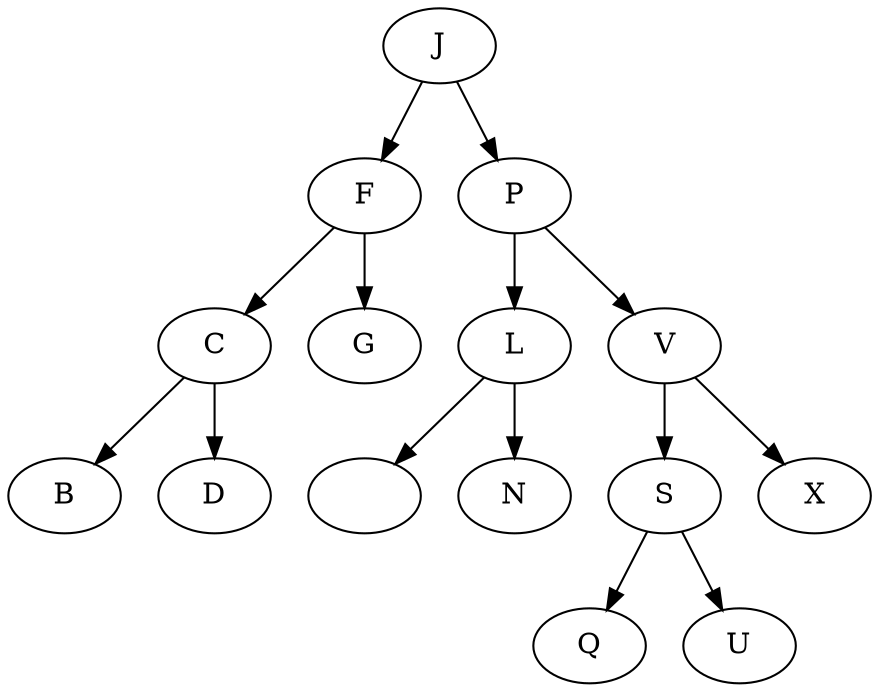 digraph G {
	"J" -> "F";
	"J" -> "P";

	"F" -> "C";
	"F" -> "G";

	"C" -> "B";
	"C" -> "D";

	"P" -> "L";
	"P" -> "V";

	node1 [label=""];
	"L" -> "node1";
	"L" -> "N";

	"V" -> "S";
	"V" -> "X";

	"S" -> "Q";
	"S" -> "U";

}
